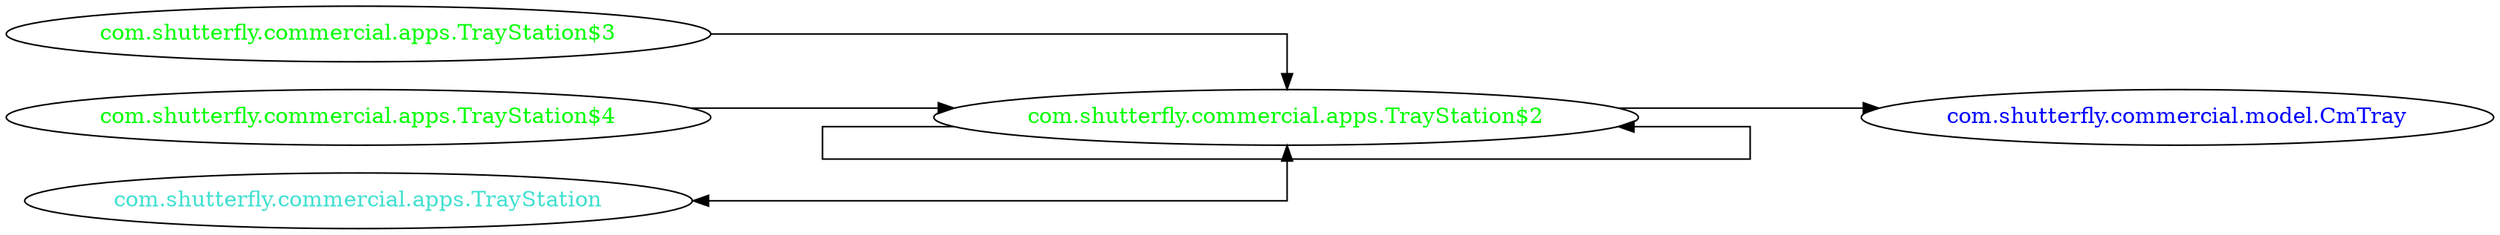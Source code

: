 digraph dependencyGraph {
 concentrate=true;
 ranksep="2.0";
 rankdir="LR"; 
 splines="ortho";
"com.shutterfly.commercial.apps.TrayStation$2" [fontcolor="red"];
"com.shutterfly.commercial.model.CmTray" [ fontcolor="blue" ];
"com.shutterfly.commercial.apps.TrayStation$2"->"com.shutterfly.commercial.model.CmTray";
"com.shutterfly.commercial.apps.TrayStation$2" [ fontcolor="green" ];
"com.shutterfly.commercial.apps.TrayStation$2"->"com.shutterfly.commercial.apps.TrayStation$2";
"com.shutterfly.commercial.apps.TrayStation$3" [ fontcolor="green" ];
"com.shutterfly.commercial.apps.TrayStation$3"->"com.shutterfly.commercial.apps.TrayStation$2";
"com.shutterfly.commercial.apps.TrayStation$4" [ fontcolor="green" ];
"com.shutterfly.commercial.apps.TrayStation$4"->"com.shutterfly.commercial.apps.TrayStation$2";
"com.shutterfly.commercial.apps.TrayStation" [ fontcolor="turquoise" ];
"com.shutterfly.commercial.apps.TrayStation"->"com.shutterfly.commercial.apps.TrayStation$2" [dir=both];
}